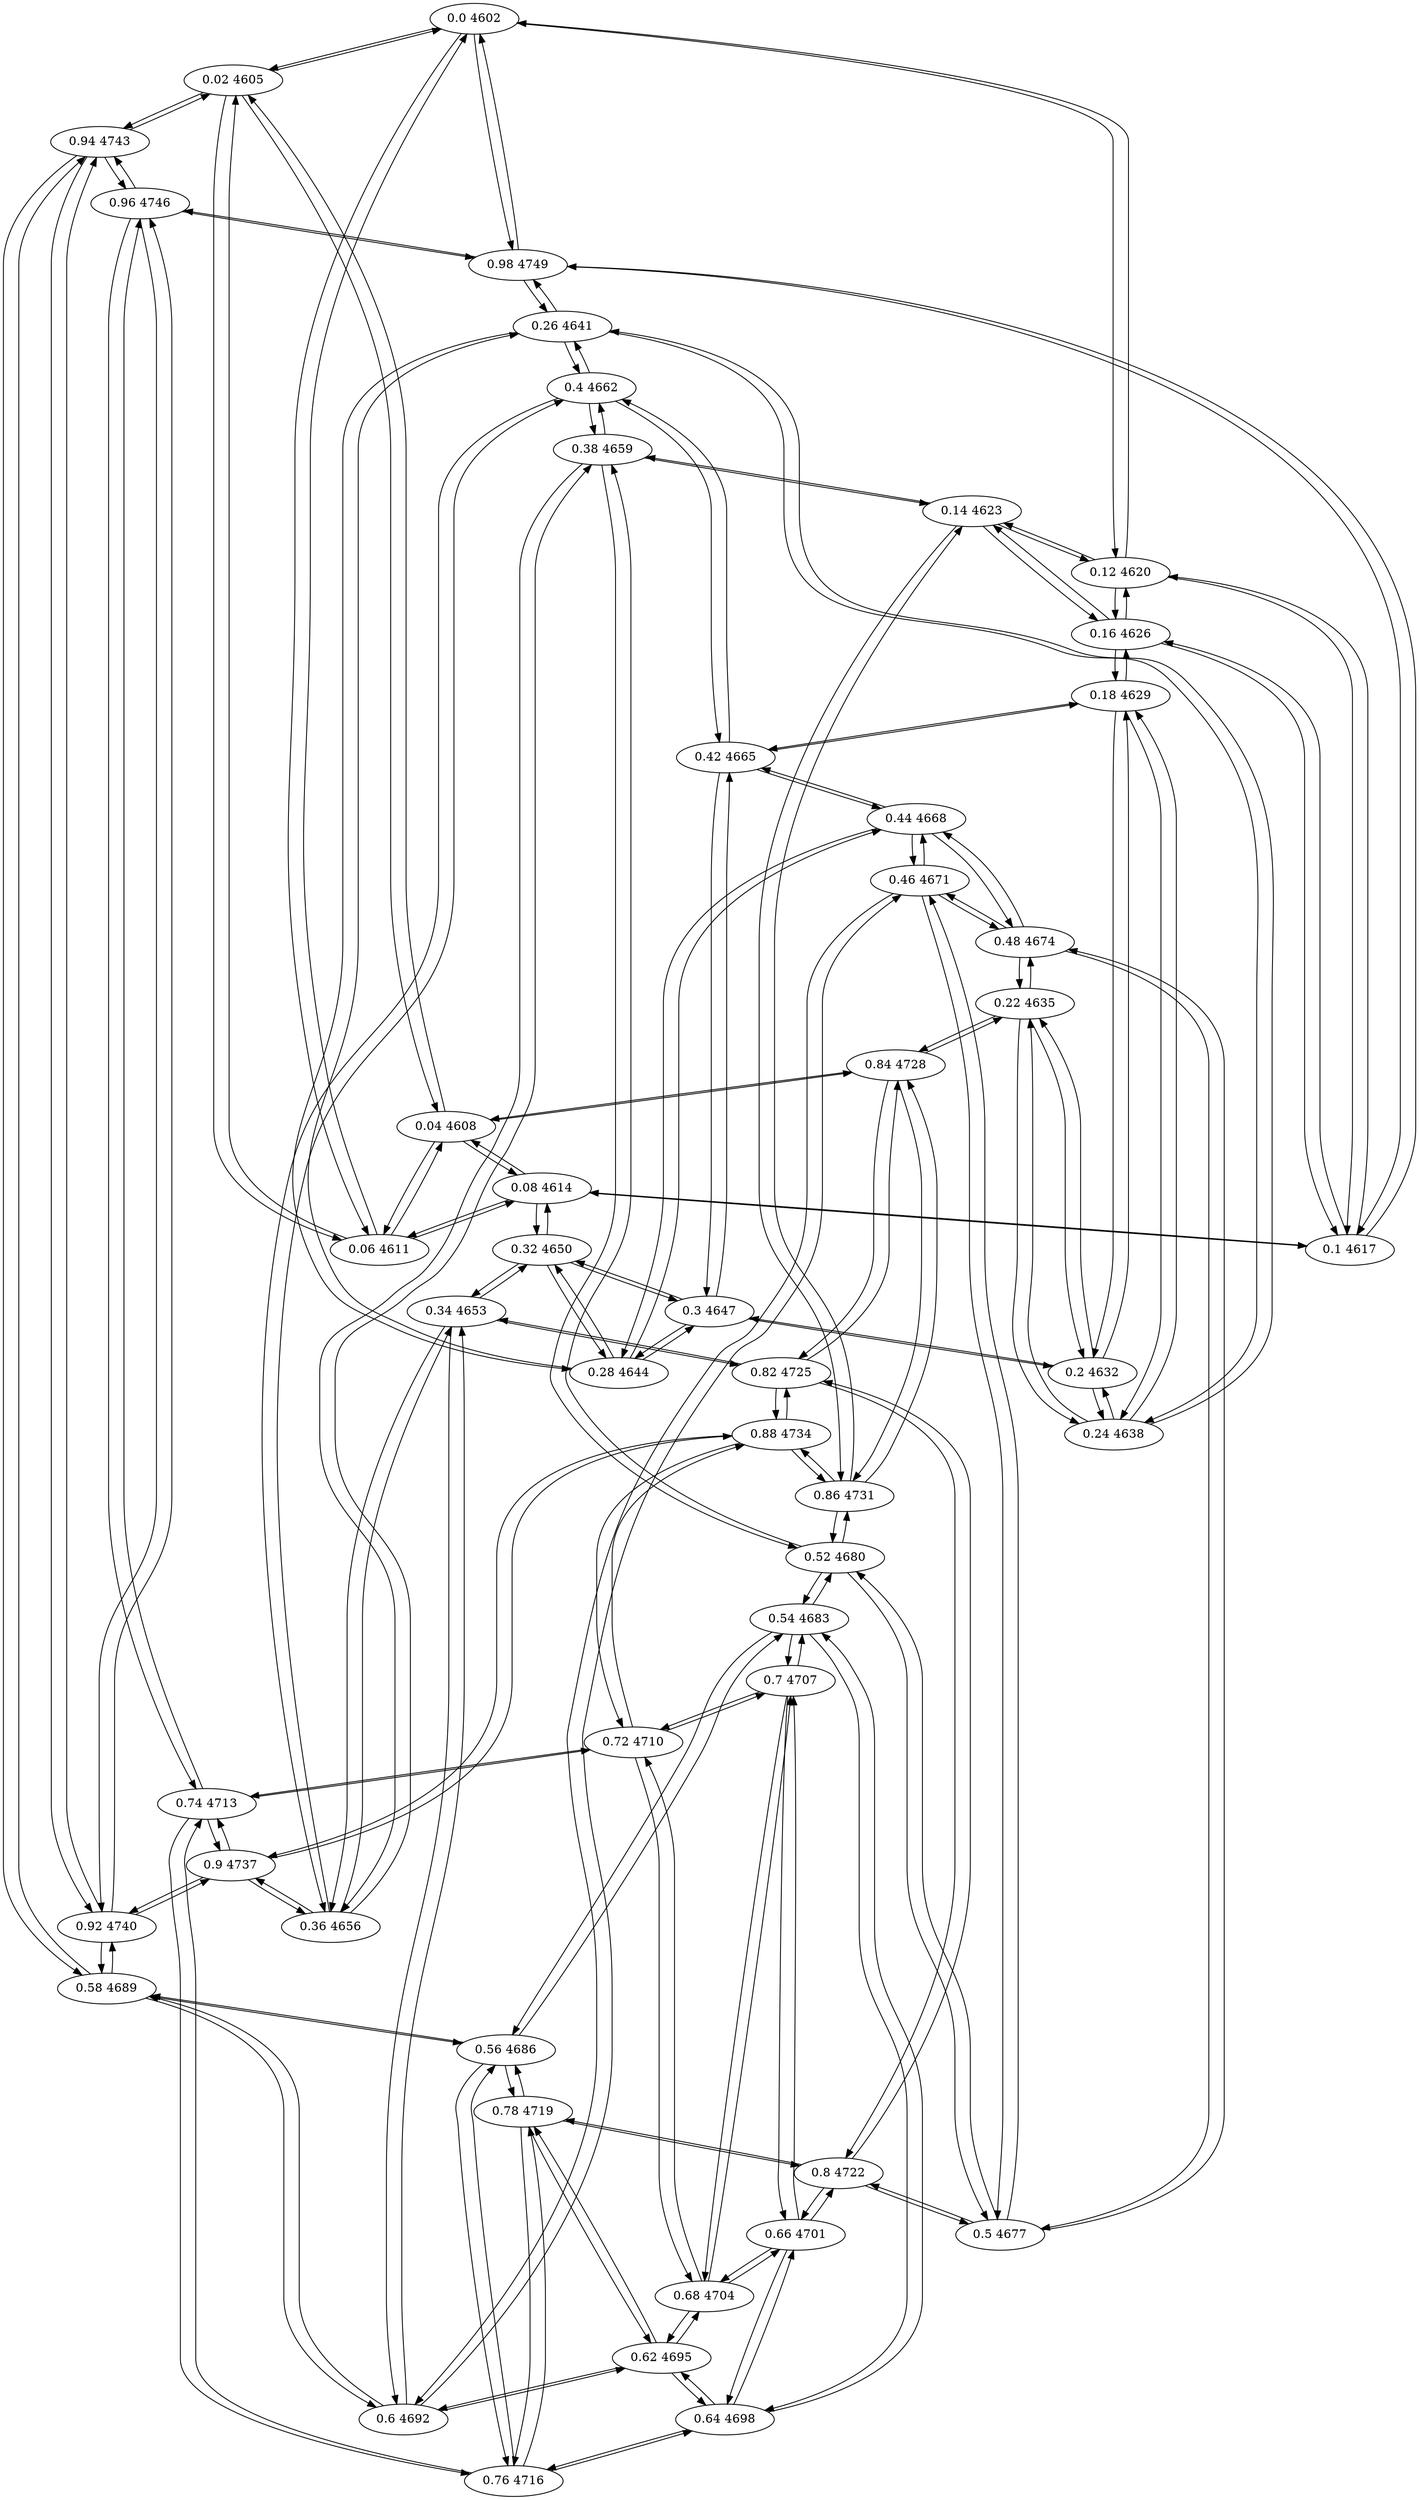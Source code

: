 digraph G {
 "0.0 4602" -> "0.02 4605"
 "0.0 4602" -> "0.98 4749"
 "0.0 4602" -> "0.06 4611"
 "0.0 4602" -> "0.12 4620"
 "0.02 4605" -> "0.0 4602"
 "0.02 4605" -> "0.04 4608"
 "0.02 4605" -> "0.94 4743"
 "0.02 4605" -> "0.06 4611"
 "0.04 4608" -> "0.02 4605"
 "0.04 4608" -> "0.06 4611"
 "0.04 4608" -> "0.08 4614"
 "0.04 4608" -> "0.84 4728"
 "0.06 4611" -> "0.04 4608"
 "0.06 4611" -> "0.08 4614"
 "0.06 4611" -> "0.0 4602"
 "0.06 4611" -> "0.02 4605"
 "0.08 4614" -> "0.06 4611"
 "0.08 4614" -> "0.1 4617"
 "0.08 4614" -> "0.04 4608"
 "0.08 4614" -> "0.32 4650"
 "0.1 4617" -> "0.08 4614"
 "0.1 4617" -> "0.12 4620"
 "0.1 4617" -> "0.16 4626"
 "0.1 4617" -> "0.98 4749"
 "0.12 4620" -> "0.1 4617"
 "0.12 4620" -> "0.14 4623"
 "0.12 4620" -> "0.0 4602"
 "0.12 4620" -> "0.16 4626"
 "0.14 4623" -> "0.12 4620"
 "0.14 4623" -> "0.16 4626"
 "0.14 4623" -> "0.86 4731"
 "0.14 4623" -> "0.38 4659"
 "0.16 4626" -> "0.14 4623"
 "0.16 4626" -> "0.18 4629"
 "0.16 4626" -> "0.1 4617"
 "0.16 4626" -> "0.12 4620"
 "0.18 4629" -> "0.16 4626"
 "0.18 4629" -> "0.2 4632"
 "0.18 4629" -> "0.24 4638"
 "0.18 4629" -> "0.42 4665"
 "0.2 4632" -> "0.18 4629"
 "0.2 4632" -> "0.22 4635"
 "0.2 4632" -> "0.24 4638"
 "0.2 4632" -> "0.3 4647"
 "0.22 4635" -> "0.2 4632"
 "0.22 4635" -> "0.24 4638"
 "0.22 4635" -> "0.48 4674"
 "0.22 4635" -> "0.84 4728"
 "0.24 4638" -> "0.22 4635"
 "0.24 4638" -> "0.26 4641"
 "0.24 4638" -> "0.18 4629"
 "0.24 4638" -> "0.2 4632"
 "0.26 4641" -> "0.24 4638"
 "0.26 4641" -> "0.28 4644"
 "0.26 4641" -> "0.4 4662"
 "0.26 4641" -> "0.98 4749"
 "0.28 4644" -> "0.26 4641"
 "0.28 4644" -> "0.3 4647"
 "0.28 4644" -> "0.32 4650"
 "0.28 4644" -> "0.44 4668"
 "0.3 4647" -> "0.28 4644"
 "0.3 4647" -> "0.32 4650"
 "0.3 4647" -> "0.2 4632"
 "0.3 4647" -> "0.42 4665"
 "0.32 4650" -> "0.3 4647"
 "0.32 4650" -> "0.34 4653"
 "0.32 4650" -> "0.28 4644"
 "0.32 4650" -> "0.08 4614"
 "0.34 4653" -> "0.32 4650"
 "0.34 4653" -> "0.36 4656"
 "0.34 4653" -> "0.6 4692"
 "0.34 4653" -> "0.82 4725"
 "0.36 4656" -> "0.34 4653"
 "0.36 4656" -> "0.38 4659"
 "0.36 4656" -> "0.4 4662"
 "0.36 4656" -> "0.9 4737"
 "0.38 4659" -> "0.36 4656"
 "0.38 4659" -> "0.4 4662"
 "0.38 4659" -> "0.14 4623"
 "0.38 4659" -> "0.52 4680"
 "0.4 4662" -> "0.38 4659"
 "0.4 4662" -> "0.42 4665"
 "0.4 4662" -> "0.36 4656"
 "0.4 4662" -> "0.26 4641"
 "0.42 4665" -> "0.4 4662"
 "0.42 4665" -> "0.44 4668"
 "0.42 4665" -> "0.3 4647"
 "0.42 4665" -> "0.18 4629"
 "0.44 4668" -> "0.42 4665"
 "0.44 4668" -> "0.46 4671"
 "0.44 4668" -> "0.28 4644"
 "0.44 4668" -> "0.48 4674"
 "0.46 4671" -> "0.44 4668"
 "0.46 4671" -> "0.48 4674"
 "0.46 4671" -> "0.5 4677"
 "0.46 4671" -> "0.6 4692"
 "0.48 4674" -> "0.46 4671"
 "0.48 4674" -> "0.5 4677"
 "0.48 4674" -> "0.22 4635"
 "0.48 4674" -> "0.44 4668"
 "0.5 4677" -> "0.48 4674"
 "0.5 4677" -> "0.52 4680"
 "0.5 4677" -> "0.46 4671"
 "0.5 4677" -> "0.8 4722"
 "0.52 4680" -> "0.5 4677"
 "0.52 4680" -> "0.54 4683"
 "0.52 4680" -> "0.38 4659"
 "0.52 4680" -> "0.86 4731"
 "0.54 4683" -> "0.52 4680"
 "0.54 4683" -> "0.56 4686"
 "0.54 4683" -> "0.64 4698"
 "0.54 4683" -> "0.7 4707"
 "0.56 4686" -> "0.54 4683"
 "0.56 4686" -> "0.58 4689"
 "0.56 4686" -> "0.76 4716"
 "0.56 4686" -> "0.78 4719"
 "0.58 4689" -> "0.56 4686"
 "0.58 4689" -> "0.6 4692"
 "0.58 4689" -> "0.94 4743"
 "0.58 4689" -> "0.92 4740"
 "0.6 4692" -> "0.58 4689"
 "0.6 4692" -> "0.62 4695"
 "0.6 4692" -> "0.34 4653"
 "0.6 4692" -> "0.46 4671"
 "0.62 4695" -> "0.6 4692"
 "0.62 4695" -> "0.64 4698"
 "0.62 4695" -> "0.68 4704"
 "0.62 4695" -> "0.78 4719"
 "0.64 4698" -> "0.62 4695"
 "0.64 4698" -> "0.66 4701"
 "0.64 4698" -> "0.54 4683"
 "0.64 4698" -> "0.76 4716"
 "0.66 4701" -> "0.64 4698"
 "0.66 4701" -> "0.68 4704"
 "0.66 4701" -> "0.8 4722"
 "0.66 4701" -> "0.7 4707"
 "0.68 4704" -> "0.66 4701"
 "0.68 4704" -> "0.7 4707"
 "0.68 4704" -> "0.62 4695"
 "0.68 4704" -> "0.72 4710"
 "0.7 4707" -> "0.68 4704"
 "0.7 4707" -> "0.72 4710"
 "0.7 4707" -> "0.66 4701"
 "0.7 4707" -> "0.54 4683"
 "0.72 4710" -> "0.7 4707"
 "0.72 4710" -> "0.74 4713"
 "0.72 4710" -> "0.68 4704"
 "0.72 4710" -> "0.88 4734"
 "0.74 4713" -> "0.72 4710"
 "0.74 4713" -> "0.76 4716"
 "0.74 4713" -> "0.96 4746"
 "0.74 4713" -> "0.9 4737"
 "0.76 4716" -> "0.74 4713"
 "0.76 4716" -> "0.78 4719"
 "0.76 4716" -> "0.56 4686"
 "0.76 4716" -> "0.64 4698"
 "0.78 4719" -> "0.76 4716"
 "0.78 4719" -> "0.8 4722"
 "0.78 4719" -> "0.56 4686"
 "0.78 4719" -> "0.62 4695"
 "0.8 4722" -> "0.78 4719"
 "0.8 4722" -> "0.82 4725"
 "0.8 4722" -> "0.5 4677"
 "0.8 4722" -> "0.66 4701"
 "0.82 4725" -> "0.8 4722"
 "0.82 4725" -> "0.84 4728"
 "0.82 4725" -> "0.88 4734"
 "0.82 4725" -> "0.34 4653"
 "0.84 4728" -> "0.82 4725"
 "0.84 4728" -> "0.86 4731"
 "0.84 4728" -> "0.04 4608"
 "0.84 4728" -> "0.22 4635"
 "0.86 4731" -> "0.84 4728"
 "0.86 4731" -> "0.88 4734"
 "0.86 4731" -> "0.14 4623"
 "0.86 4731" -> "0.52 4680"
 "0.88 4734" -> "0.86 4731"
 "0.88 4734" -> "0.9 4737"
 "0.88 4734" -> "0.72 4710"
 "0.88 4734" -> "0.82 4725"
 "0.9 4737" -> "0.88 4734"
 "0.9 4737" -> "0.92 4740"
 "0.9 4737" -> "0.36 4656"
 "0.9 4737" -> "0.74 4713"
 "0.92 4740" -> "0.9 4737"
 "0.92 4740" -> "0.94 4743"
 "0.92 4740" -> "0.96 4746"
 "0.92 4740" -> "0.58 4689"
 "0.94 4743" -> "0.92 4740"
 "0.94 4743" -> "0.96 4746"
 "0.94 4743" -> "0.02 4605"
 "0.94 4743" -> "0.58 4689"
 "0.96 4746" -> "0.94 4743"
 "0.96 4746" -> "0.98 4749"
 "0.96 4746" -> "0.92 4740"
 "0.96 4746" -> "0.74 4713"
 "0.98 4749" -> "0.96 4746"
 "0.98 4749" -> "0.0 4602"
 "0.98 4749" -> "0.1 4617"
 "0.98 4749" -> "0.26 4641"
}